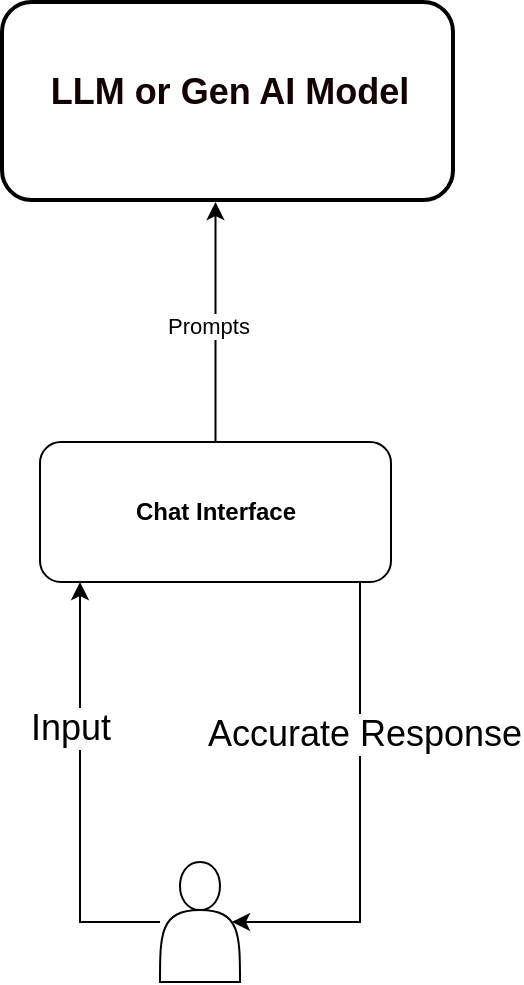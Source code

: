 <mxfile version="26.1.1">
  <diagram name="Page-1" id="CIZB44otQ4gg7fMf4ZWZ">
    <mxGraphModel dx="1500" dy="933" grid="1" gridSize="10" guides="1" tooltips="1" connect="1" arrows="1" fold="1" page="1" pageScale="1" pageWidth="850" pageHeight="1100" math="0" shadow="0">
      <root>
        <mxCell id="0" />
        <mxCell id="1" parent="0" />
        <mxCell id="WueEAgcvYy96qv5-CncF-2" value="" style="whiteSpace=wrap;html=1;verticalAlign=top;pointerEvents=1;dashed=0;strokeWidth=2;rounded=1;" vertex="1" parent="1">
          <mxGeometry x="361" y="480" width="225.5" height="99" as="geometry" />
        </mxCell>
        <mxCell id="WueEAgcvYy96qv5-CncF-7" value="&lt;font style=&quot;font-size: 18px;&quot;&gt;&lt;b&gt;LLM or Gen AI Model&lt;/b&gt;&lt;/font&gt;" style="text;html=1;align=center;verticalAlign=middle;whiteSpace=wrap;rounded=0;fontColor=light-dark(#140000, #ededed);" vertex="1" parent="1">
          <mxGeometry x="365.5" y="497" width="218" height="56.5" as="geometry" />
        </mxCell>
        <mxCell id="WueEAgcvYy96qv5-CncF-29" style="edgeStyle=orthogonalEdgeStyle;rounded=0;orthogonalLoop=1;jettySize=auto;html=1;verticalAlign=top;" edge="1" parent="1" source="WueEAgcvYy96qv5-CncF-11">
          <mxGeometry relative="1" as="geometry">
            <mxPoint x="467.75" y="580" as="targetPoint" />
          </mxGeometry>
        </mxCell>
        <mxCell id="WueEAgcvYy96qv5-CncF-30" value="Prompts" style="edgeLabel;html=1;align=center;verticalAlign=middle;resizable=0;points=[];" vertex="1" connectable="0" parent="WueEAgcvYy96qv5-CncF-29">
          <mxGeometry x="-0.026" y="4" relative="1" as="geometry">
            <mxPoint as="offset" />
          </mxGeometry>
        </mxCell>
        <mxCell id="WueEAgcvYy96qv5-CncF-11" value="&lt;b&gt;Chat Interface&lt;/b&gt;" style="rounded=1;whiteSpace=wrap;html=1;" vertex="1" parent="1">
          <mxGeometry x="380" y="700" width="175.5" height="70" as="geometry" />
        </mxCell>
        <mxCell id="WueEAgcvYy96qv5-CncF-21" style="edgeStyle=orthogonalEdgeStyle;rounded=0;orthogonalLoop=1;jettySize=auto;html=1;" edge="1" parent="1" source="WueEAgcvYy96qv5-CncF-18">
          <mxGeometry relative="1" as="geometry">
            <mxPoint x="400" y="770" as="targetPoint" />
            <Array as="points">
              <mxPoint x="400" y="940" />
              <mxPoint x="400" y="770" />
            </Array>
          </mxGeometry>
        </mxCell>
        <mxCell id="WueEAgcvYy96qv5-CncF-23" value="Text" style="edgeLabel;html=1;align=center;verticalAlign=middle;resizable=0;points=[];" vertex="1" connectable="0" parent="WueEAgcvYy96qv5-CncF-21">
          <mxGeometry x="0.313" y="4" relative="1" as="geometry">
            <mxPoint y="-1" as="offset" />
          </mxGeometry>
        </mxCell>
        <mxCell id="WueEAgcvYy96qv5-CncF-25" value="&lt;font style=&quot;font-size: 18px;&quot;&gt;Input&lt;/font&gt;" style="edgeLabel;html=1;align=center;verticalAlign=middle;resizable=0;points=[];" vertex="1" connectable="0" parent="WueEAgcvYy96qv5-CncF-21">
          <mxGeometry x="0.299" y="5" relative="1" as="geometry">
            <mxPoint y="-1" as="offset" />
          </mxGeometry>
        </mxCell>
        <mxCell id="WueEAgcvYy96qv5-CncF-18" value="" style="shape=actor;whiteSpace=wrap;html=1;" vertex="1" parent="1">
          <mxGeometry x="440" y="910" width="40" height="60" as="geometry" />
        </mxCell>
        <mxCell id="WueEAgcvYy96qv5-CncF-22" style="edgeStyle=orthogonalEdgeStyle;rounded=0;orthogonalLoop=1;jettySize=auto;html=1;entryX=0.9;entryY=0.5;entryDx=0;entryDy=0;entryPerimeter=0;" edge="1" parent="1" source="WueEAgcvYy96qv5-CncF-11" target="WueEAgcvYy96qv5-CncF-18">
          <mxGeometry relative="1" as="geometry">
            <Array as="points">
              <mxPoint x="540" y="940" />
            </Array>
          </mxGeometry>
        </mxCell>
        <mxCell id="WueEAgcvYy96qv5-CncF-26" value="&lt;font style=&quot;font-size: 18px;&quot;&gt;Accurate Response&lt;/font&gt;" style="edgeLabel;html=1;align=center;verticalAlign=middle;resizable=0;points=[];" vertex="1" connectable="0" parent="WueEAgcvYy96qv5-CncF-22">
          <mxGeometry x="-0.356" y="2" relative="1" as="geometry">
            <mxPoint as="offset" />
          </mxGeometry>
        </mxCell>
      </root>
    </mxGraphModel>
  </diagram>
</mxfile>
